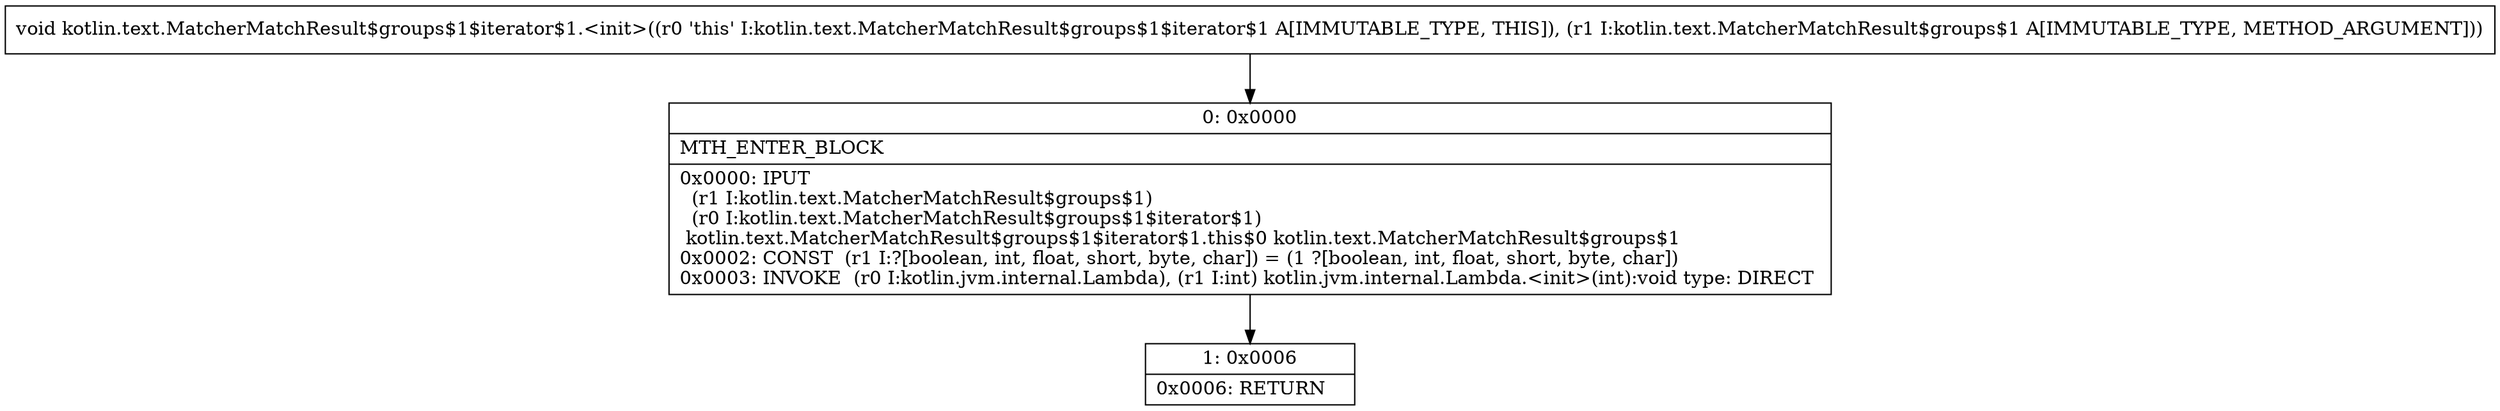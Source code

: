 digraph "CFG forkotlin.text.MatcherMatchResult$groups$1$iterator$1.\<init\>(Lkotlin\/text\/MatcherMatchResult$groups$1;)V" {
Node_0 [shape=record,label="{0\:\ 0x0000|MTH_ENTER_BLOCK\l|0x0000: IPUT  \l  (r1 I:kotlin.text.MatcherMatchResult$groups$1)\l  (r0 I:kotlin.text.MatcherMatchResult$groups$1$iterator$1)\l kotlin.text.MatcherMatchResult$groups$1$iterator$1.this$0 kotlin.text.MatcherMatchResult$groups$1 \l0x0002: CONST  (r1 I:?[boolean, int, float, short, byte, char]) = (1 ?[boolean, int, float, short, byte, char]) \l0x0003: INVOKE  (r0 I:kotlin.jvm.internal.Lambda), (r1 I:int) kotlin.jvm.internal.Lambda.\<init\>(int):void type: DIRECT \l}"];
Node_1 [shape=record,label="{1\:\ 0x0006|0x0006: RETURN   \l}"];
MethodNode[shape=record,label="{void kotlin.text.MatcherMatchResult$groups$1$iterator$1.\<init\>((r0 'this' I:kotlin.text.MatcherMatchResult$groups$1$iterator$1 A[IMMUTABLE_TYPE, THIS]), (r1 I:kotlin.text.MatcherMatchResult$groups$1 A[IMMUTABLE_TYPE, METHOD_ARGUMENT])) }"];
MethodNode -> Node_0;
Node_0 -> Node_1;
}

